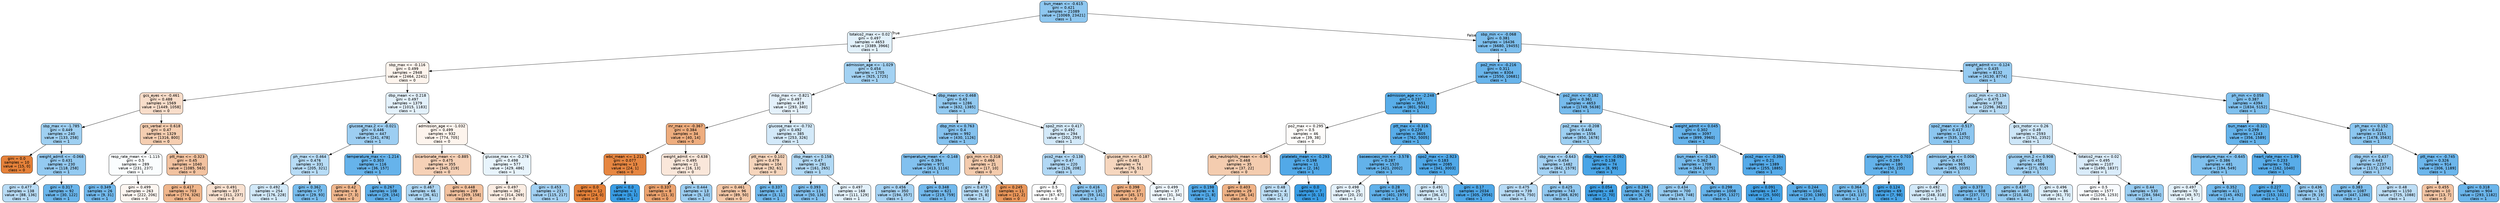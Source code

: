 digraph Tree {
node [shape=box, style="filled, rounded", color="black", fontname="helvetica"] ;
edge [fontname="helvetica"] ;
0 [label="bun_mean <= -0.615\ngini = 0.421\nsamples = 21089\nvalue = [10069, 23421]\nclass = 1", fillcolor="#8ec7f0"] ;
1 [label="totalco2_max <= 0.02\ngini = 0.497\nsamples = 4653\nvalue = [3389, 3966]\nclass = 1", fillcolor="#e2f1fb"] ;
0 -> 1 [labeldistance=2.5, labelangle=45, headlabel="True"] ;
2 [label="sbp_max <= -0.116\ngini = 0.499\nsamples = 2948\nvalue = [2464, 2241]\nclass = 0", fillcolor="#fdf4ed"] ;
1 -> 2 ;
3 [label="gcs_eyes <= -0.461\ngini = 0.488\nsamples = 1569\nvalue = [1449, 1058]\nclass = 0", fillcolor="#f8ddca"] ;
2 -> 3 ;
4 [label="sbp_max <= -1.785\ngini = 0.449\nsamples = 240\nvalue = [133, 258]\nclass = 1", fillcolor="#9fd0f2"] ;
3 -> 4 ;
5 [label="gini = 0.0\nsamples = 10\nvalue = [15, 0]\nclass = 0", fillcolor="#e58139"] ;
4 -> 5 ;
6 [label="weight_admit <= -0.068\ngini = 0.431\nsamples = 230\nvalue = [118, 258]\nclass = 1", fillcolor="#94caf1"] ;
4 -> 6 ;
7 [label="gini = 0.477\nsamples = 138\nvalue = [88, 136]\nclass = 1", fillcolor="#b9dcf6"] ;
6 -> 7 ;
8 [label="gini = 0.317\nsamples = 92\nvalue = [30, 122]\nclass = 1", fillcolor="#6ab5eb"] ;
6 -> 8 ;
9 [label="gcs_verbal <= 0.618\ngini = 0.47\nsamples = 1329\nvalue = [1316, 800]\nclass = 0", fillcolor="#f5ceb1"] ;
3 -> 9 ;
10 [label="resp_rate_mean <= -1.115\ngini = 0.5\nsamples = 289\nvalue = [231, 237]\nclass = 1", fillcolor="#fafdfe"] ;
9 -> 10 ;
11 [label="gini = 0.349\nsamples = 26\nvalue = [9, 31]\nclass = 1", fillcolor="#72b9ed"] ;
10 -> 11 ;
12 [label="gini = 0.499\nsamples = 263\nvalue = [222, 206]\nclass = 0", fillcolor="#fdf6f1"] ;
10 -> 12 ;
13 [label="ptt_max <= -0.323\ngini = 0.45\nsamples = 1040\nvalue = [1085, 563]\nclass = 0", fillcolor="#f2c2a0"] ;
9 -> 13 ;
14 [label="gini = 0.417\nsamples = 703\nvalue = [774, 326]\nclass = 0", fillcolor="#f0b68c"] ;
13 -> 14 ;
15 [label="gini = 0.491\nsamples = 337\nvalue = [311, 237]\nclass = 0", fillcolor="#f9e1d0"] ;
13 -> 15 ;
16 [label="dbp_mean <= 0.218\ngini = 0.497\nsamples = 1379\nvalue = [1015, 1183]\nclass = 1", fillcolor="#e3f1fb"] ;
2 -> 16 ;
17 [label="glucose_max.2 <= -0.021\ngini = 0.446\nsamples = 447\nvalue = [241, 478]\nclass = 1", fillcolor="#9dcef2"] ;
16 -> 17 ;
18 [label="ph_max <= 0.464\ngini = 0.476\nsamples = 331\nvalue = [205, 321]\nclass = 1", fillcolor="#b7dcf6"] ;
17 -> 18 ;
19 [label="gini = 0.492\nsamples = 254\nvalue = [176, 228]\nclass = 1", fillcolor="#d2e9f9"] ;
18 -> 19 ;
20 [label="gini = 0.362\nsamples = 77\nvalue = [29, 93]\nclass = 1", fillcolor="#77bced"] ;
18 -> 20 ;
21 [label="temperature_max <= -1.214\ngini = 0.303\nsamples = 116\nvalue = [36, 157]\nclass = 1", fillcolor="#66b3eb"] ;
17 -> 21 ;
22 [label="gini = 0.42\nsamples = 8\nvalue = [7, 3]\nclass = 0", fillcolor="#f0b78e"] ;
21 -> 22 ;
23 [label="gini = 0.267\nsamples = 108\nvalue = [29, 154]\nclass = 1", fillcolor="#5eafea"] ;
21 -> 23 ;
24 [label="admission_age <= -1.032\ngini = 0.499\nsamples = 932\nvalue = [774, 705]\nclass = 0", fillcolor="#fdf4ed"] ;
16 -> 24 ;
25 [label="bicarbonate_mean <= -0.885\ngini = 0.475\nsamples = 355\nvalue = [345, 219]\nclass = 0", fillcolor="#f6d1b7"] ;
24 -> 25 ;
26 [label="gini = 0.467\nsamples = 66\nvalue = [36, 61]\nclass = 1", fillcolor="#aed7f4"] ;
25 -> 26 ;
27 [label="gini = 0.448\nsamples = 289\nvalue = [309, 158]\nclass = 0", fillcolor="#f2c19e"] ;
25 -> 27 ;
28 [label="glucose_max <= -0.278\ngini = 0.498\nsamples = 577\nvalue = [429, 486]\nclass = 1", fillcolor="#e8f4fc"] ;
24 -> 28 ;
29 [label="gini = 0.497\nsamples = 362\nvalue = [314, 269]\nclass = 0", fillcolor="#fbede3"] ;
28 -> 29 ;
30 [label="gini = 0.453\nsamples = 215\nvalue = [115, 217]\nclass = 1", fillcolor="#a2d1f3"] ;
28 -> 30 ;
31 [label="admission_age <= -1.029\ngini = 0.454\nsamples = 1705\nvalue = [925, 1725]\nclass = 1", fillcolor="#a3d2f3"] ;
1 -> 31 ;
32 [label="mbp_max <= -0.821\ngini = 0.497\nsamples = 419\nvalue = [293, 340]\nclass = 1", fillcolor="#e4f1fb"] ;
31 -> 32 ;
33 [label="inr_max <= -0.367\ngini = 0.384\nsamples = 34\nvalue = [40, 14]\nclass = 0", fillcolor="#eead7e"] ;
32 -> 33 ;
34 [label="wbc_mean <= 1.212\ngini = 0.077\nsamples = 13\nvalue = [24, 1]\nclass = 0", fillcolor="#e68641"] ;
33 -> 34 ;
35 [label="gini = 0.0\nsamples = 12\nvalue = [24, 0]\nclass = 0", fillcolor="#e58139"] ;
34 -> 35 ;
36 [label="gini = 0.0\nsamples = 1\nvalue = [0, 1]\nclass = 1", fillcolor="#399de5"] ;
34 -> 36 ;
37 [label="weight_admit <= -0.638\ngini = 0.495\nsamples = 21\nvalue = [16, 13]\nclass = 0", fillcolor="#fae7da"] ;
33 -> 37 ;
38 [label="gini = 0.337\nsamples = 8\nvalue = [11, 3]\nclass = 0", fillcolor="#eca36f"] ;
37 -> 38 ;
39 [label="gini = 0.444\nsamples = 13\nvalue = [5, 10]\nclass = 1", fillcolor="#9ccef2"] ;
37 -> 39 ;
40 [label="glucose_max <= -0.732\ngini = 0.492\nsamples = 385\nvalue = [253, 326]\nclass = 1", fillcolor="#d3e9f9"] ;
32 -> 40 ;
41 [label="ptt_max <= 0.102\ngini = 0.479\nsamples = 104\nvalue = [92, 61]\nclass = 0", fillcolor="#f6d5bc"] ;
40 -> 41 ;
42 [label="gini = 0.461\nsamples = 96\nvalue = [89, 50]\nclass = 0", fillcolor="#f4c8a8"] ;
41 -> 42 ;
43 [label="gini = 0.337\nsamples = 8\nvalue = [3, 11]\nclass = 1", fillcolor="#6fb8ec"] ;
41 -> 43 ;
44 [label="dbp_mean <= 0.158\ngini = 0.47\nsamples = 281\nvalue = [161, 265]\nclass = 1", fillcolor="#b1d9f5"] ;
40 -> 44 ;
45 [label="gini = 0.393\nsamples = 113\nvalue = [50, 136]\nclass = 1", fillcolor="#82c1ef"] ;
44 -> 45 ;
46 [label="gini = 0.497\nsamples = 168\nvalue = [111, 129]\nclass = 1", fillcolor="#e3f1fb"] ;
44 -> 46 ;
47 [label="dbp_mean <= 0.468\ngini = 0.43\nsamples = 1286\nvalue = [632, 1385]\nclass = 1", fillcolor="#93caf1"] ;
31 -> 47 ;
48 [label="dbp_min <= 0.763\ngini = 0.4\nsamples = 992\nvalue = [430, 1126]\nclass = 1", fillcolor="#85c2ef"] ;
47 -> 48 ;
49 [label="temperature_mean <= -0.148\ngini = 0.394\nsamples = 971\nvalue = [413, 1116]\nclass = 1", fillcolor="#82c1ef"] ;
48 -> 49 ;
50 [label="gini = 0.456\nsamples = 350\nvalue = [194, 357]\nclass = 1", fillcolor="#a5d2f3"] ;
49 -> 50 ;
51 [label="gini = 0.348\nsamples = 621\nvalue = [219, 759]\nclass = 1", fillcolor="#72b9ed"] ;
49 -> 51 ;
52 [label="gcs_min <= 0.318\ngini = 0.466\nsamples = 21\nvalue = [17, 10]\nclass = 0", fillcolor="#f4cbad"] ;
48 -> 52 ;
53 [label="gini = 0.473\nsamples = 10\nvalue = [5, 8]\nclass = 1", fillcolor="#b5daf5"] ;
52 -> 53 ;
54 [label="gini = 0.245\nsamples = 11\nvalue = [12, 2]\nclass = 0", fillcolor="#e9965a"] ;
52 -> 54 ;
55 [label="spo2_min <= 0.417\ngini = 0.492\nsamples = 294\nvalue = [202, 259]\nclass = 1", fillcolor="#d3e9f9"] ;
47 -> 55 ;
56 [label="pco2_max <= -0.138\ngini = 0.47\nsamples = 220\nvalue = [126, 208]\nclass = 1", fillcolor="#b1d8f5"] ;
55 -> 56 ;
57 [label="gini = 0.5\nsamples = 85\nvalue = [67, 67]\nclass = 0", fillcolor="#ffffff"] ;
56 -> 57 ;
58 [label="gini = 0.416\nsamples = 135\nvalue = [59, 141]\nclass = 1", fillcolor="#8cc6f0"] ;
56 -> 58 ;
59 [label="glucose_min <= -0.187\ngini = 0.481\nsamples = 74\nvalue = [76, 51]\nclass = 0", fillcolor="#f6d6be"] ;
55 -> 59 ;
60 [label="gini = 0.398\nsamples = 37\nvalue = [45, 17]\nclass = 0", fillcolor="#efb184"] ;
59 -> 60 ;
61 [label="gini = 0.499\nsamples = 37\nvalue = [31, 34]\nclass = 1", fillcolor="#eef6fd"] ;
59 -> 61 ;
62 [label="sbp_min <= -0.068\ngini = 0.381\nsamples = 16436\nvalue = [6680, 19455]\nclass = 1", fillcolor="#7dbfee"] ;
0 -> 62 [labeldistance=2.5, labelangle=-45, headlabel="False"] ;
63 [label="po2_min <= -0.216\ngini = 0.311\nsamples = 8304\nvalue = [2550, 10681]\nclass = 1", fillcolor="#68b4eb"] ;
62 -> 63 ;
64 [label="admission_age <= -2.248\ngini = 0.237\nsamples = 3651\nvalue = [801, 5043]\nclass = 1", fillcolor="#58ade9"] ;
63 -> 64 ;
65 [label="po2_max <= 0.295\ngini = 0.5\nsamples = 46\nvalue = [39, 38]\nclass = 0", fillcolor="#fefcfa"] ;
64 -> 65 ;
66 [label="abs_neutrophils_mean <= -0.96\ngini = 0.468\nsamples = 35\nvalue = [37, 22]\nclass = 0", fillcolor="#f4ccaf"] ;
65 -> 66 ;
67 [label="gini = 0.198\nsamples = 6\nvalue = [1, 8]\nclass = 1", fillcolor="#52a9e8"] ;
66 -> 67 ;
68 [label="gini = 0.403\nsamples = 29\nvalue = [36, 14]\nclass = 0", fillcolor="#efb286"] ;
66 -> 68 ;
69 [label="platelets_mean <= -0.293\ngini = 0.198\nsamples = 11\nvalue = [2, 16]\nclass = 1", fillcolor="#52a9e8"] ;
65 -> 69 ;
70 [label="gini = 0.48\nsamples = 4\nvalue = [2, 3]\nclass = 1", fillcolor="#bddef6"] ;
69 -> 70 ;
71 [label="gini = 0.0\nsamples = 7\nvalue = [0, 13]\nclass = 1", fillcolor="#399de5"] ;
69 -> 71 ;
72 [label="ptt_max <= -0.316\ngini = 0.229\nsamples = 3605\nvalue = [762, 5005]\nclass = 1", fillcolor="#57ace9"] ;
64 -> 72 ;
73 [label="baseexcess_min <= -3.578\ngini = 0.287\nsamples = 1520\nvalue = [421, 2002]\nclass = 1", fillcolor="#63b2ea"] ;
72 -> 73 ;
74 [label="gini = 0.498\nsamples = 25\nvalue = [20, 23]\nclass = 1", fillcolor="#e5f2fc"] ;
73 -> 74 ;
75 [label="gini = 0.28\nsamples = 1495\nvalue = [401, 1979]\nclass = 1", fillcolor="#61b1ea"] ;
73 -> 75 ;
76 [label="spo2_max <= -2.923\ngini = 0.183\nsamples = 2085\nvalue = [341, 3003]\nclass = 1", fillcolor="#4fa8e8"] ;
72 -> 76 ;
77 [label="gini = 0.491\nsamples = 51\nvalue = [36, 47]\nclass = 1", fillcolor="#d1e8f9"] ;
76 -> 77 ;
78 [label="gini = 0.17\nsamples = 2034\nvalue = [305, 2956]\nclass = 1", fillcolor="#4da7e8"] ;
76 -> 78 ;
79 [label="po2_min <= -0.182\ngini = 0.361\nsamples = 4653\nvalue = [1749, 5638]\nclass = 1", fillcolor="#76bbed"] ;
63 -> 79 ;
80 [label="po2_max <= -0.208\ngini = 0.446\nsamples = 1556\nvalue = [850, 1678]\nclass = 1", fillcolor="#9dcff2"] ;
79 -> 80 ;
81 [label="sbp_max <= -0.643\ngini = 0.454\nsamples = 1482\nvalue = [842, 1579]\nclass = 1", fillcolor="#a3d1f3"] ;
80 -> 81 ;
82 [label="gini = 0.475\nsamples = 739\nvalue = [476, 750]\nclass = 1", fillcolor="#b7dbf6"] ;
81 -> 82 ;
83 [label="gini = 0.425\nsamples = 743\nvalue = [366, 829]\nclass = 1", fillcolor="#90c8f0"] ;
81 -> 83 ;
84 [label="dbp_mean <= -0.092\ngini = 0.138\nsamples = 74\nvalue = [8, 99]\nclass = 1", fillcolor="#49a5e7"] ;
80 -> 84 ;
85 [label="gini = 0.054\nsamples = 48\nvalue = [2, 70]\nclass = 1", fillcolor="#3fa0e6"] ;
84 -> 85 ;
86 [label="gini = 0.284\nsamples = 26\nvalue = [6, 29]\nclass = 1", fillcolor="#62b1ea"] ;
84 -> 86 ;
87 [label="weight_admit <= 0.045\ngini = 0.302\nsamples = 3097\nvalue = [899, 3960]\nclass = 1", fillcolor="#66b3eb"] ;
79 -> 87 ;
88 [label="bun_mean <= -0.345\ngini = 0.362\nsamples = 1708\nvalue = [644, 2075]\nclass = 1", fillcolor="#76bbed"] ;
87 -> 88 ;
89 [label="gini = 0.434\nsamples = 700\nvalue = [349, 748]\nclass = 1", fillcolor="#95cbf1"] ;
88 -> 89 ;
90 [label="gini = 0.298\nsamples = 1008\nvalue = [295, 1327]\nclass = 1", fillcolor="#65b3eb"] ;
88 -> 90 ;
91 [label="pco2_max <= -0.394\ngini = 0.21\nsamples = 1389\nvalue = [255, 1885]\nclass = 1", fillcolor="#54aae9"] ;
87 -> 91 ;
92 [label="gini = 0.091\nsamples = 347\nvalue = [25, 500]\nclass = 1", fillcolor="#43a2e6"] ;
91 -> 92 ;
93 [label="gini = 0.244\nsamples = 1042\nvalue = [230, 1385]\nclass = 1", fillcolor="#5aade9"] ;
91 -> 93 ;
94 [label="weight_admit <= -0.124\ngini = 0.435\nsamples = 8132\nvalue = [4130, 8774]\nclass = 1", fillcolor="#96cbf1"] ;
62 -> 94 ;
95 [label="pco2_min <= -0.134\ngini = 0.475\nsamples = 3738\nvalue = [2296, 3622]\nclass = 1", fillcolor="#b7dbf5"] ;
94 -> 95 ;
96 [label="spo2_mean <= -0.517\ngini = 0.417\nsamples = 1145\nvalue = [535, 1270]\nclass = 1", fillcolor="#8cc6f0"] ;
95 -> 96 ;
97 [label="aniongap_min <= 0.703\ngini = 0.289\nsamples = 180\nvalue = [50, 235]\nclass = 1", fillcolor="#63b2eb"] ;
96 -> 97 ;
98 [label="gini = 0.364\nsamples = 111\nvalue = [43, 137]\nclass = 1", fillcolor="#77bced"] ;
97 -> 98 ;
99 [label="gini = 0.124\nsamples = 69\nvalue = [7, 98]\nclass = 1", fillcolor="#47a4e7"] ;
97 -> 99 ;
100 [label="admission_age <= 0.006\ngini = 0.435\nsamples = 965\nvalue = [485, 1035]\nclass = 1", fillcolor="#96cbf1"] ;
96 -> 100 ;
101 [label="gini = 0.492\nsamples = 357\nvalue = [248, 318]\nclass = 1", fillcolor="#d3e9f9"] ;
100 -> 101 ;
102 [label="gini = 0.373\nsamples = 608\nvalue = [237, 717]\nclass = 1", fillcolor="#7abdee"] ;
100 -> 102 ;
103 [label="gcs_motor <= 0.26\ngini = 0.49\nsamples = 2593\nvalue = [1761, 2352]\nclass = 1", fillcolor="#cde6f8"] ;
95 -> 103 ;
104 [label="glucose_min.2 <= 0.908\ngini = 0.452\nsamples = 486\nvalue = [271, 515]\nclass = 1", fillcolor="#a1d1f3"] ;
103 -> 104 ;
105 [label="gini = 0.437\nsamples = 400\nvalue = [210, 442]\nclass = 1", fillcolor="#97ccf1"] ;
104 -> 105 ;
106 [label="gini = 0.496\nsamples = 86\nvalue = [61, 73]\nclass = 1", fillcolor="#deeffb"] ;
104 -> 106 ;
107 [label="totalco2_max <= 0.02\ngini = 0.495\nsamples = 2107\nvalue = [1490, 1837]\nclass = 1", fillcolor="#daecfa"] ;
103 -> 107 ;
108 [label="gini = 0.5\nsamples = 1577\nvalue = [1206, 1253]\nclass = 1", fillcolor="#f8fbfe"] ;
107 -> 108 ;
109 [label="gini = 0.44\nsamples = 530\nvalue = [284, 584]\nclass = 1", fillcolor="#99cdf2"] ;
107 -> 109 ;
110 [label="ph_min <= 0.058\ngini = 0.387\nsamples = 4394\nvalue = [1834, 5152]\nclass = 1", fillcolor="#7fc0ee"] ;
94 -> 110 ;
111 [label="bun_mean <= -0.321\ngini = 0.299\nsamples = 1243\nvalue = [356, 1589]\nclass = 1", fillcolor="#65b3eb"] ;
110 -> 111 ;
112 [label="temperature_max <= -0.645\ngini = 0.386\nsamples = 481\nvalue = [194, 549]\nclass = 1", fillcolor="#7fc0ee"] ;
111 -> 112 ;
113 [label="gini = 0.497\nsamples = 70\nvalue = [49, 57]\nclass = 1", fillcolor="#e3f1fb"] ;
112 -> 113 ;
114 [label="gini = 0.352\nsamples = 411\nvalue = [145, 492]\nclass = 1", fillcolor="#73baed"] ;
112 -> 114 ;
115 [label="heart_rate_max <= 1.99\ngini = 0.233\nsamples = 762\nvalue = [162, 1040]\nclass = 1", fillcolor="#58ace9"] ;
111 -> 115 ;
116 [label="gini = 0.227\nsamples = 746\nvalue = [153, 1021]\nclass = 1", fillcolor="#57ace9"] ;
115 -> 116 ;
117 [label="gini = 0.436\nsamples = 16\nvalue = [9, 19]\nclass = 1", fillcolor="#97cbf1"] ;
115 -> 117 ;
118 [label="ph_max <= 0.152\ngini = 0.414\nsamples = 3151\nvalue = [1478, 3563]\nclass = 1", fillcolor="#8bc6f0"] ;
110 -> 118 ;
119 [label="dbp_min <= 0.437\ngini = 0.443\nsamples = 2237\nvalue = [1172, 2374]\nclass = 1", fillcolor="#9bcdf2"] ;
118 -> 119 ;
120 [label="gini = 0.383\nsamples = 1087\nvalue = [447, 1286]\nclass = 1", fillcolor="#7ebfee"] ;
119 -> 120 ;
121 [label="gini = 0.48\nsamples = 1150\nvalue = [725, 1088]\nclass = 1", fillcolor="#bddef6"] ;
119 -> 121 ;
122 [label="ptt_max <= -0.745\ngini = 0.326\nsamples = 914\nvalue = [306, 1189]\nclass = 1", fillcolor="#6cb6ec"] ;
118 -> 122 ;
123 [label="gini = 0.455\nsamples = 10\nvalue = [13, 7]\nclass = 0", fillcolor="#f3c5a4"] ;
122 -> 123 ;
124 [label="gini = 0.318\nsamples = 904\nvalue = [293, 1182]\nclass = 1", fillcolor="#6ab5eb"] ;
122 -> 124 ;
}